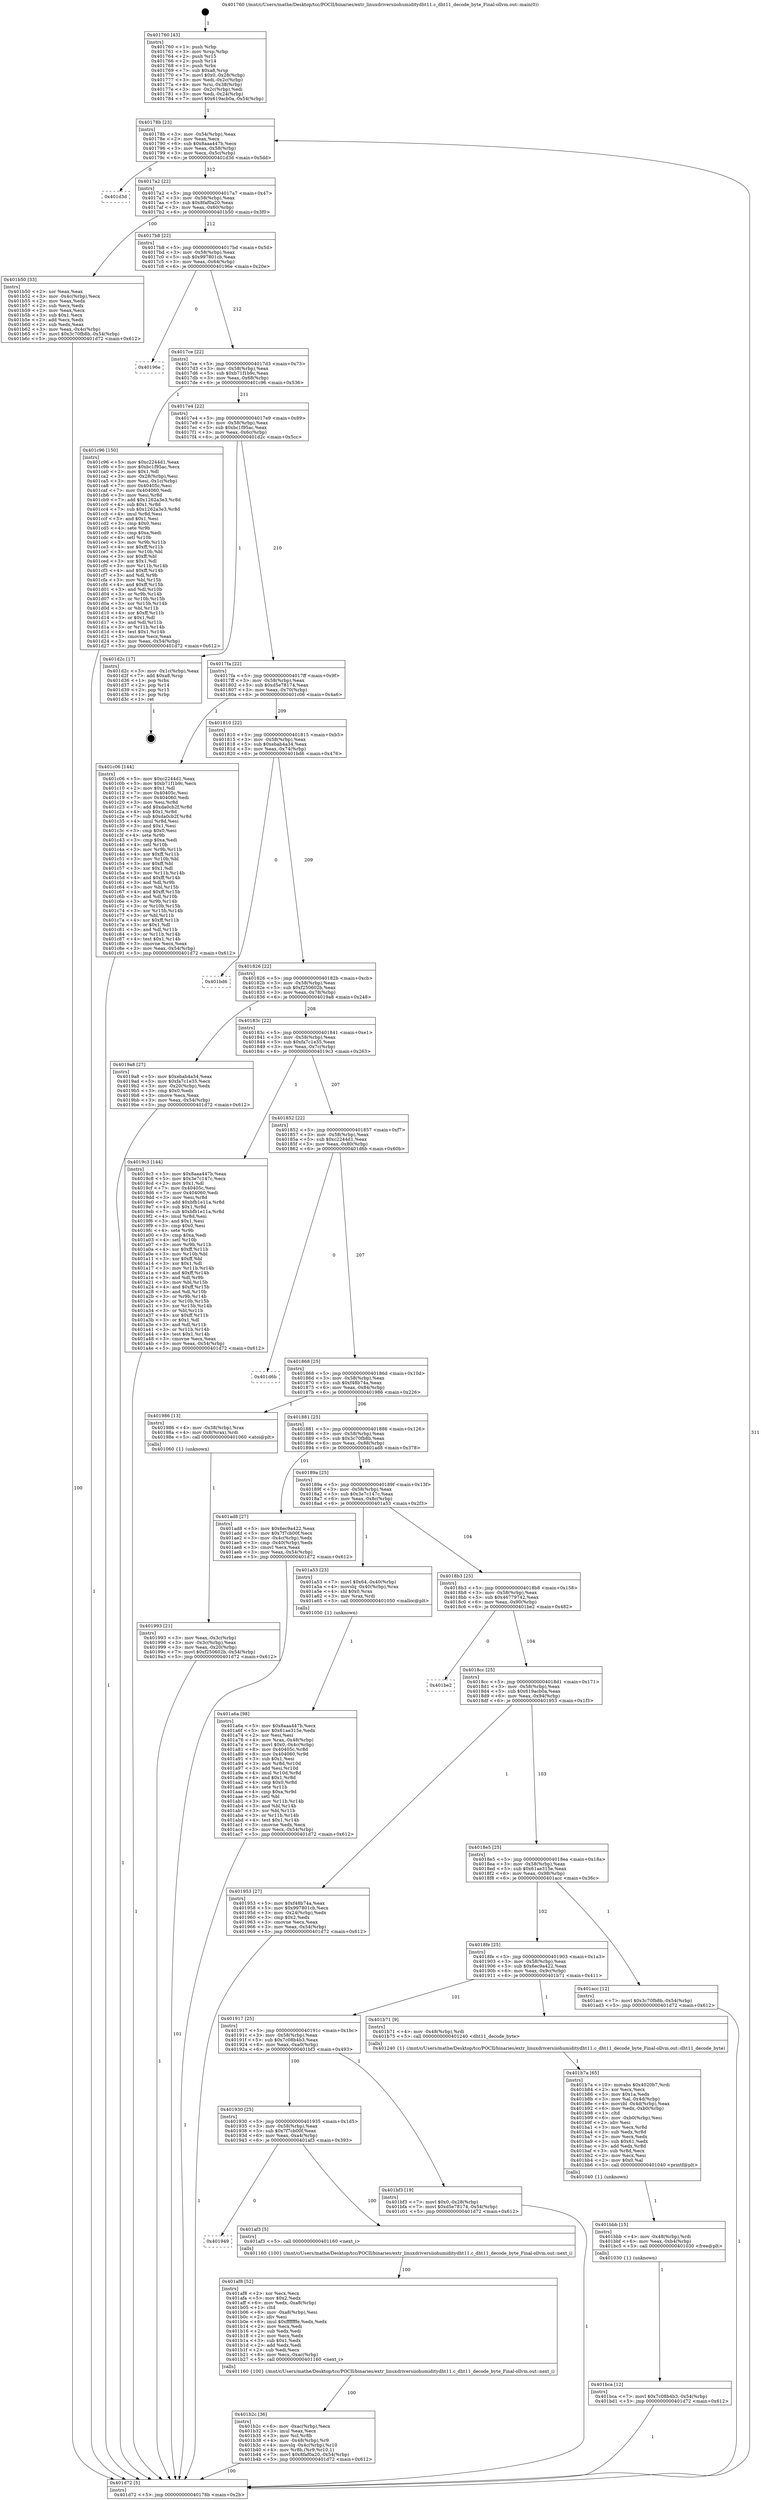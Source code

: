 digraph "0x401760" {
  label = "0x401760 (/mnt/c/Users/mathe/Desktop/tcc/POCII/binaries/extr_linuxdriversiiohumiditydht11.c_dht11_decode_byte_Final-ollvm.out::main(0))"
  labelloc = "t"
  node[shape=record]

  Entry [label="",width=0.3,height=0.3,shape=circle,fillcolor=black,style=filled]
  "0x40178b" [label="{
     0x40178b [23]\l
     | [instrs]\l
     &nbsp;&nbsp;0x40178b \<+3\>: mov -0x54(%rbp),%eax\l
     &nbsp;&nbsp;0x40178e \<+2\>: mov %eax,%ecx\l
     &nbsp;&nbsp;0x401790 \<+6\>: sub $0x8aaa447b,%ecx\l
     &nbsp;&nbsp;0x401796 \<+3\>: mov %eax,-0x58(%rbp)\l
     &nbsp;&nbsp;0x401799 \<+3\>: mov %ecx,-0x5c(%rbp)\l
     &nbsp;&nbsp;0x40179c \<+6\>: je 0000000000401d3d \<main+0x5dd\>\l
  }"]
  "0x401d3d" [label="{
     0x401d3d\l
  }", style=dashed]
  "0x4017a2" [label="{
     0x4017a2 [22]\l
     | [instrs]\l
     &nbsp;&nbsp;0x4017a2 \<+5\>: jmp 00000000004017a7 \<main+0x47\>\l
     &nbsp;&nbsp;0x4017a7 \<+3\>: mov -0x58(%rbp),%eax\l
     &nbsp;&nbsp;0x4017aa \<+5\>: sub $0x8faf0a20,%eax\l
     &nbsp;&nbsp;0x4017af \<+3\>: mov %eax,-0x60(%rbp)\l
     &nbsp;&nbsp;0x4017b2 \<+6\>: je 0000000000401b50 \<main+0x3f0\>\l
  }"]
  Exit [label="",width=0.3,height=0.3,shape=circle,fillcolor=black,style=filled,peripheries=2]
  "0x401b50" [label="{
     0x401b50 [33]\l
     | [instrs]\l
     &nbsp;&nbsp;0x401b50 \<+2\>: xor %eax,%eax\l
     &nbsp;&nbsp;0x401b52 \<+3\>: mov -0x4c(%rbp),%ecx\l
     &nbsp;&nbsp;0x401b55 \<+2\>: mov %eax,%edx\l
     &nbsp;&nbsp;0x401b57 \<+2\>: sub %ecx,%edx\l
     &nbsp;&nbsp;0x401b59 \<+2\>: mov %eax,%ecx\l
     &nbsp;&nbsp;0x401b5b \<+3\>: sub $0x1,%ecx\l
     &nbsp;&nbsp;0x401b5e \<+2\>: add %ecx,%edx\l
     &nbsp;&nbsp;0x401b60 \<+2\>: sub %edx,%eax\l
     &nbsp;&nbsp;0x401b62 \<+3\>: mov %eax,-0x4c(%rbp)\l
     &nbsp;&nbsp;0x401b65 \<+7\>: movl $0x3c70fb8b,-0x54(%rbp)\l
     &nbsp;&nbsp;0x401b6c \<+5\>: jmp 0000000000401d72 \<main+0x612\>\l
  }"]
  "0x4017b8" [label="{
     0x4017b8 [22]\l
     | [instrs]\l
     &nbsp;&nbsp;0x4017b8 \<+5\>: jmp 00000000004017bd \<main+0x5d\>\l
     &nbsp;&nbsp;0x4017bd \<+3\>: mov -0x58(%rbp),%eax\l
     &nbsp;&nbsp;0x4017c0 \<+5\>: sub $0x997801cb,%eax\l
     &nbsp;&nbsp;0x4017c5 \<+3\>: mov %eax,-0x64(%rbp)\l
     &nbsp;&nbsp;0x4017c8 \<+6\>: je 000000000040196e \<main+0x20e\>\l
  }"]
  "0x401bca" [label="{
     0x401bca [12]\l
     | [instrs]\l
     &nbsp;&nbsp;0x401bca \<+7\>: movl $0x7c08b4b3,-0x54(%rbp)\l
     &nbsp;&nbsp;0x401bd1 \<+5\>: jmp 0000000000401d72 \<main+0x612\>\l
  }"]
  "0x40196e" [label="{
     0x40196e\l
  }", style=dashed]
  "0x4017ce" [label="{
     0x4017ce [22]\l
     | [instrs]\l
     &nbsp;&nbsp;0x4017ce \<+5\>: jmp 00000000004017d3 \<main+0x73\>\l
     &nbsp;&nbsp;0x4017d3 \<+3\>: mov -0x58(%rbp),%eax\l
     &nbsp;&nbsp;0x4017d6 \<+5\>: sub $0xb71f1b9c,%eax\l
     &nbsp;&nbsp;0x4017db \<+3\>: mov %eax,-0x68(%rbp)\l
     &nbsp;&nbsp;0x4017de \<+6\>: je 0000000000401c96 \<main+0x536\>\l
  }"]
  "0x401bbb" [label="{
     0x401bbb [15]\l
     | [instrs]\l
     &nbsp;&nbsp;0x401bbb \<+4\>: mov -0x48(%rbp),%rdi\l
     &nbsp;&nbsp;0x401bbf \<+6\>: mov %eax,-0xb4(%rbp)\l
     &nbsp;&nbsp;0x401bc5 \<+5\>: call 0000000000401030 \<free@plt\>\l
     | [calls]\l
     &nbsp;&nbsp;0x401030 \{1\} (unknown)\l
  }"]
  "0x401c96" [label="{
     0x401c96 [150]\l
     | [instrs]\l
     &nbsp;&nbsp;0x401c96 \<+5\>: mov $0xc2244d1,%eax\l
     &nbsp;&nbsp;0x401c9b \<+5\>: mov $0xbc1f95ac,%ecx\l
     &nbsp;&nbsp;0x401ca0 \<+2\>: mov $0x1,%dl\l
     &nbsp;&nbsp;0x401ca2 \<+3\>: mov -0x28(%rbp),%esi\l
     &nbsp;&nbsp;0x401ca5 \<+3\>: mov %esi,-0x1c(%rbp)\l
     &nbsp;&nbsp;0x401ca8 \<+7\>: mov 0x40405c,%esi\l
     &nbsp;&nbsp;0x401caf \<+7\>: mov 0x404060,%edi\l
     &nbsp;&nbsp;0x401cb6 \<+3\>: mov %esi,%r8d\l
     &nbsp;&nbsp;0x401cb9 \<+7\>: add $0x1262a3e3,%r8d\l
     &nbsp;&nbsp;0x401cc0 \<+4\>: sub $0x1,%r8d\l
     &nbsp;&nbsp;0x401cc4 \<+7\>: sub $0x1262a3e3,%r8d\l
     &nbsp;&nbsp;0x401ccb \<+4\>: imul %r8d,%esi\l
     &nbsp;&nbsp;0x401ccf \<+3\>: and $0x1,%esi\l
     &nbsp;&nbsp;0x401cd2 \<+3\>: cmp $0x0,%esi\l
     &nbsp;&nbsp;0x401cd5 \<+4\>: sete %r9b\l
     &nbsp;&nbsp;0x401cd9 \<+3\>: cmp $0xa,%edi\l
     &nbsp;&nbsp;0x401cdc \<+4\>: setl %r10b\l
     &nbsp;&nbsp;0x401ce0 \<+3\>: mov %r9b,%r11b\l
     &nbsp;&nbsp;0x401ce3 \<+4\>: xor $0xff,%r11b\l
     &nbsp;&nbsp;0x401ce7 \<+3\>: mov %r10b,%bl\l
     &nbsp;&nbsp;0x401cea \<+3\>: xor $0xff,%bl\l
     &nbsp;&nbsp;0x401ced \<+3\>: xor $0x1,%dl\l
     &nbsp;&nbsp;0x401cf0 \<+3\>: mov %r11b,%r14b\l
     &nbsp;&nbsp;0x401cf3 \<+4\>: and $0xff,%r14b\l
     &nbsp;&nbsp;0x401cf7 \<+3\>: and %dl,%r9b\l
     &nbsp;&nbsp;0x401cfa \<+3\>: mov %bl,%r15b\l
     &nbsp;&nbsp;0x401cfd \<+4\>: and $0xff,%r15b\l
     &nbsp;&nbsp;0x401d01 \<+3\>: and %dl,%r10b\l
     &nbsp;&nbsp;0x401d04 \<+3\>: or %r9b,%r14b\l
     &nbsp;&nbsp;0x401d07 \<+3\>: or %r10b,%r15b\l
     &nbsp;&nbsp;0x401d0a \<+3\>: xor %r15b,%r14b\l
     &nbsp;&nbsp;0x401d0d \<+3\>: or %bl,%r11b\l
     &nbsp;&nbsp;0x401d10 \<+4\>: xor $0xff,%r11b\l
     &nbsp;&nbsp;0x401d14 \<+3\>: or $0x1,%dl\l
     &nbsp;&nbsp;0x401d17 \<+3\>: and %dl,%r11b\l
     &nbsp;&nbsp;0x401d1a \<+3\>: or %r11b,%r14b\l
     &nbsp;&nbsp;0x401d1d \<+4\>: test $0x1,%r14b\l
     &nbsp;&nbsp;0x401d21 \<+3\>: cmovne %ecx,%eax\l
     &nbsp;&nbsp;0x401d24 \<+3\>: mov %eax,-0x54(%rbp)\l
     &nbsp;&nbsp;0x401d27 \<+5\>: jmp 0000000000401d72 \<main+0x612\>\l
  }"]
  "0x4017e4" [label="{
     0x4017e4 [22]\l
     | [instrs]\l
     &nbsp;&nbsp;0x4017e4 \<+5\>: jmp 00000000004017e9 \<main+0x89\>\l
     &nbsp;&nbsp;0x4017e9 \<+3\>: mov -0x58(%rbp),%eax\l
     &nbsp;&nbsp;0x4017ec \<+5\>: sub $0xbc1f95ac,%eax\l
     &nbsp;&nbsp;0x4017f1 \<+3\>: mov %eax,-0x6c(%rbp)\l
     &nbsp;&nbsp;0x4017f4 \<+6\>: je 0000000000401d2c \<main+0x5cc\>\l
  }"]
  "0x401b7a" [label="{
     0x401b7a [65]\l
     | [instrs]\l
     &nbsp;&nbsp;0x401b7a \<+10\>: movabs $0x4020b7,%rdi\l
     &nbsp;&nbsp;0x401b84 \<+2\>: xor %ecx,%ecx\l
     &nbsp;&nbsp;0x401b86 \<+5\>: mov $0x1a,%edx\l
     &nbsp;&nbsp;0x401b8b \<+3\>: mov %al,-0x4d(%rbp)\l
     &nbsp;&nbsp;0x401b8e \<+4\>: movzbl -0x4d(%rbp),%eax\l
     &nbsp;&nbsp;0x401b92 \<+6\>: mov %edx,-0xb0(%rbp)\l
     &nbsp;&nbsp;0x401b98 \<+1\>: cltd\l
     &nbsp;&nbsp;0x401b99 \<+6\>: mov -0xb0(%rbp),%esi\l
     &nbsp;&nbsp;0x401b9f \<+2\>: idiv %esi\l
     &nbsp;&nbsp;0x401ba1 \<+3\>: mov %ecx,%r8d\l
     &nbsp;&nbsp;0x401ba4 \<+3\>: sub %edx,%r8d\l
     &nbsp;&nbsp;0x401ba7 \<+2\>: mov %ecx,%edx\l
     &nbsp;&nbsp;0x401ba9 \<+3\>: sub $0x61,%edx\l
     &nbsp;&nbsp;0x401bac \<+3\>: add %edx,%r8d\l
     &nbsp;&nbsp;0x401baf \<+3\>: sub %r8d,%ecx\l
     &nbsp;&nbsp;0x401bb2 \<+2\>: mov %ecx,%esi\l
     &nbsp;&nbsp;0x401bb4 \<+2\>: mov $0x0,%al\l
     &nbsp;&nbsp;0x401bb6 \<+5\>: call 0000000000401040 \<printf@plt\>\l
     | [calls]\l
     &nbsp;&nbsp;0x401040 \{1\} (unknown)\l
  }"]
  "0x401d2c" [label="{
     0x401d2c [17]\l
     | [instrs]\l
     &nbsp;&nbsp;0x401d2c \<+3\>: mov -0x1c(%rbp),%eax\l
     &nbsp;&nbsp;0x401d2f \<+7\>: add $0xa8,%rsp\l
     &nbsp;&nbsp;0x401d36 \<+1\>: pop %rbx\l
     &nbsp;&nbsp;0x401d37 \<+2\>: pop %r14\l
     &nbsp;&nbsp;0x401d39 \<+2\>: pop %r15\l
     &nbsp;&nbsp;0x401d3b \<+1\>: pop %rbp\l
     &nbsp;&nbsp;0x401d3c \<+1\>: ret\l
  }"]
  "0x4017fa" [label="{
     0x4017fa [22]\l
     | [instrs]\l
     &nbsp;&nbsp;0x4017fa \<+5\>: jmp 00000000004017ff \<main+0x9f\>\l
     &nbsp;&nbsp;0x4017ff \<+3\>: mov -0x58(%rbp),%eax\l
     &nbsp;&nbsp;0x401802 \<+5\>: sub $0xd5e78174,%eax\l
     &nbsp;&nbsp;0x401807 \<+3\>: mov %eax,-0x70(%rbp)\l
     &nbsp;&nbsp;0x40180a \<+6\>: je 0000000000401c06 \<main+0x4a6\>\l
  }"]
  "0x401b2c" [label="{
     0x401b2c [36]\l
     | [instrs]\l
     &nbsp;&nbsp;0x401b2c \<+6\>: mov -0xac(%rbp),%ecx\l
     &nbsp;&nbsp;0x401b32 \<+3\>: imul %eax,%ecx\l
     &nbsp;&nbsp;0x401b35 \<+3\>: mov %cl,%r8b\l
     &nbsp;&nbsp;0x401b38 \<+4\>: mov -0x48(%rbp),%r9\l
     &nbsp;&nbsp;0x401b3c \<+4\>: movslq -0x4c(%rbp),%r10\l
     &nbsp;&nbsp;0x401b40 \<+4\>: mov %r8b,(%r9,%r10,1)\l
     &nbsp;&nbsp;0x401b44 \<+7\>: movl $0x8faf0a20,-0x54(%rbp)\l
     &nbsp;&nbsp;0x401b4b \<+5\>: jmp 0000000000401d72 \<main+0x612\>\l
  }"]
  "0x401c06" [label="{
     0x401c06 [144]\l
     | [instrs]\l
     &nbsp;&nbsp;0x401c06 \<+5\>: mov $0xc2244d1,%eax\l
     &nbsp;&nbsp;0x401c0b \<+5\>: mov $0xb71f1b9c,%ecx\l
     &nbsp;&nbsp;0x401c10 \<+2\>: mov $0x1,%dl\l
     &nbsp;&nbsp;0x401c12 \<+7\>: mov 0x40405c,%esi\l
     &nbsp;&nbsp;0x401c19 \<+7\>: mov 0x404060,%edi\l
     &nbsp;&nbsp;0x401c20 \<+3\>: mov %esi,%r8d\l
     &nbsp;&nbsp;0x401c23 \<+7\>: add $0xda0cb2f,%r8d\l
     &nbsp;&nbsp;0x401c2a \<+4\>: sub $0x1,%r8d\l
     &nbsp;&nbsp;0x401c2e \<+7\>: sub $0xda0cb2f,%r8d\l
     &nbsp;&nbsp;0x401c35 \<+4\>: imul %r8d,%esi\l
     &nbsp;&nbsp;0x401c39 \<+3\>: and $0x1,%esi\l
     &nbsp;&nbsp;0x401c3c \<+3\>: cmp $0x0,%esi\l
     &nbsp;&nbsp;0x401c3f \<+4\>: sete %r9b\l
     &nbsp;&nbsp;0x401c43 \<+3\>: cmp $0xa,%edi\l
     &nbsp;&nbsp;0x401c46 \<+4\>: setl %r10b\l
     &nbsp;&nbsp;0x401c4a \<+3\>: mov %r9b,%r11b\l
     &nbsp;&nbsp;0x401c4d \<+4\>: xor $0xff,%r11b\l
     &nbsp;&nbsp;0x401c51 \<+3\>: mov %r10b,%bl\l
     &nbsp;&nbsp;0x401c54 \<+3\>: xor $0xff,%bl\l
     &nbsp;&nbsp;0x401c57 \<+3\>: xor $0x1,%dl\l
     &nbsp;&nbsp;0x401c5a \<+3\>: mov %r11b,%r14b\l
     &nbsp;&nbsp;0x401c5d \<+4\>: and $0xff,%r14b\l
     &nbsp;&nbsp;0x401c61 \<+3\>: and %dl,%r9b\l
     &nbsp;&nbsp;0x401c64 \<+3\>: mov %bl,%r15b\l
     &nbsp;&nbsp;0x401c67 \<+4\>: and $0xff,%r15b\l
     &nbsp;&nbsp;0x401c6b \<+3\>: and %dl,%r10b\l
     &nbsp;&nbsp;0x401c6e \<+3\>: or %r9b,%r14b\l
     &nbsp;&nbsp;0x401c71 \<+3\>: or %r10b,%r15b\l
     &nbsp;&nbsp;0x401c74 \<+3\>: xor %r15b,%r14b\l
     &nbsp;&nbsp;0x401c77 \<+3\>: or %bl,%r11b\l
     &nbsp;&nbsp;0x401c7a \<+4\>: xor $0xff,%r11b\l
     &nbsp;&nbsp;0x401c7e \<+3\>: or $0x1,%dl\l
     &nbsp;&nbsp;0x401c81 \<+3\>: and %dl,%r11b\l
     &nbsp;&nbsp;0x401c84 \<+3\>: or %r11b,%r14b\l
     &nbsp;&nbsp;0x401c87 \<+4\>: test $0x1,%r14b\l
     &nbsp;&nbsp;0x401c8b \<+3\>: cmovne %ecx,%eax\l
     &nbsp;&nbsp;0x401c8e \<+3\>: mov %eax,-0x54(%rbp)\l
     &nbsp;&nbsp;0x401c91 \<+5\>: jmp 0000000000401d72 \<main+0x612\>\l
  }"]
  "0x401810" [label="{
     0x401810 [22]\l
     | [instrs]\l
     &nbsp;&nbsp;0x401810 \<+5\>: jmp 0000000000401815 \<main+0xb5\>\l
     &nbsp;&nbsp;0x401815 \<+3\>: mov -0x58(%rbp),%eax\l
     &nbsp;&nbsp;0x401818 \<+5\>: sub $0xebab4a34,%eax\l
     &nbsp;&nbsp;0x40181d \<+3\>: mov %eax,-0x74(%rbp)\l
     &nbsp;&nbsp;0x401820 \<+6\>: je 0000000000401bd6 \<main+0x476\>\l
  }"]
  "0x401af8" [label="{
     0x401af8 [52]\l
     | [instrs]\l
     &nbsp;&nbsp;0x401af8 \<+2\>: xor %ecx,%ecx\l
     &nbsp;&nbsp;0x401afa \<+5\>: mov $0x2,%edx\l
     &nbsp;&nbsp;0x401aff \<+6\>: mov %edx,-0xa8(%rbp)\l
     &nbsp;&nbsp;0x401b05 \<+1\>: cltd\l
     &nbsp;&nbsp;0x401b06 \<+6\>: mov -0xa8(%rbp),%esi\l
     &nbsp;&nbsp;0x401b0c \<+2\>: idiv %esi\l
     &nbsp;&nbsp;0x401b0e \<+6\>: imul $0xfffffffe,%edx,%edx\l
     &nbsp;&nbsp;0x401b14 \<+2\>: mov %ecx,%edi\l
     &nbsp;&nbsp;0x401b16 \<+2\>: sub %edx,%edi\l
     &nbsp;&nbsp;0x401b18 \<+2\>: mov %ecx,%edx\l
     &nbsp;&nbsp;0x401b1a \<+3\>: sub $0x1,%edx\l
     &nbsp;&nbsp;0x401b1d \<+2\>: add %edx,%edi\l
     &nbsp;&nbsp;0x401b1f \<+2\>: sub %edi,%ecx\l
     &nbsp;&nbsp;0x401b21 \<+6\>: mov %ecx,-0xac(%rbp)\l
     &nbsp;&nbsp;0x401b27 \<+5\>: call 0000000000401160 \<next_i\>\l
     | [calls]\l
     &nbsp;&nbsp;0x401160 \{100\} (/mnt/c/Users/mathe/Desktop/tcc/POCII/binaries/extr_linuxdriversiiohumiditydht11.c_dht11_decode_byte_Final-ollvm.out::next_i)\l
  }"]
  "0x401bd6" [label="{
     0x401bd6\l
  }", style=dashed]
  "0x401826" [label="{
     0x401826 [22]\l
     | [instrs]\l
     &nbsp;&nbsp;0x401826 \<+5\>: jmp 000000000040182b \<main+0xcb\>\l
     &nbsp;&nbsp;0x40182b \<+3\>: mov -0x58(%rbp),%eax\l
     &nbsp;&nbsp;0x40182e \<+5\>: sub $0xf250602b,%eax\l
     &nbsp;&nbsp;0x401833 \<+3\>: mov %eax,-0x78(%rbp)\l
     &nbsp;&nbsp;0x401836 \<+6\>: je 00000000004019a8 \<main+0x248\>\l
  }"]
  "0x401949" [label="{
     0x401949\l
  }", style=dashed]
  "0x4019a8" [label="{
     0x4019a8 [27]\l
     | [instrs]\l
     &nbsp;&nbsp;0x4019a8 \<+5\>: mov $0xebab4a34,%eax\l
     &nbsp;&nbsp;0x4019ad \<+5\>: mov $0xfa7c1e35,%ecx\l
     &nbsp;&nbsp;0x4019b2 \<+3\>: mov -0x20(%rbp),%edx\l
     &nbsp;&nbsp;0x4019b5 \<+3\>: cmp $0x0,%edx\l
     &nbsp;&nbsp;0x4019b8 \<+3\>: cmove %ecx,%eax\l
     &nbsp;&nbsp;0x4019bb \<+3\>: mov %eax,-0x54(%rbp)\l
     &nbsp;&nbsp;0x4019be \<+5\>: jmp 0000000000401d72 \<main+0x612\>\l
  }"]
  "0x40183c" [label="{
     0x40183c [22]\l
     | [instrs]\l
     &nbsp;&nbsp;0x40183c \<+5\>: jmp 0000000000401841 \<main+0xe1\>\l
     &nbsp;&nbsp;0x401841 \<+3\>: mov -0x58(%rbp),%eax\l
     &nbsp;&nbsp;0x401844 \<+5\>: sub $0xfa7c1e35,%eax\l
     &nbsp;&nbsp;0x401849 \<+3\>: mov %eax,-0x7c(%rbp)\l
     &nbsp;&nbsp;0x40184c \<+6\>: je 00000000004019c3 \<main+0x263\>\l
  }"]
  "0x401af3" [label="{
     0x401af3 [5]\l
     | [instrs]\l
     &nbsp;&nbsp;0x401af3 \<+5\>: call 0000000000401160 \<next_i\>\l
     | [calls]\l
     &nbsp;&nbsp;0x401160 \{100\} (/mnt/c/Users/mathe/Desktop/tcc/POCII/binaries/extr_linuxdriversiiohumiditydht11.c_dht11_decode_byte_Final-ollvm.out::next_i)\l
  }"]
  "0x4019c3" [label="{
     0x4019c3 [144]\l
     | [instrs]\l
     &nbsp;&nbsp;0x4019c3 \<+5\>: mov $0x8aaa447b,%eax\l
     &nbsp;&nbsp;0x4019c8 \<+5\>: mov $0x3e7c147c,%ecx\l
     &nbsp;&nbsp;0x4019cd \<+2\>: mov $0x1,%dl\l
     &nbsp;&nbsp;0x4019cf \<+7\>: mov 0x40405c,%esi\l
     &nbsp;&nbsp;0x4019d6 \<+7\>: mov 0x404060,%edi\l
     &nbsp;&nbsp;0x4019dd \<+3\>: mov %esi,%r8d\l
     &nbsp;&nbsp;0x4019e0 \<+7\>: add $0xbfb1e11a,%r8d\l
     &nbsp;&nbsp;0x4019e7 \<+4\>: sub $0x1,%r8d\l
     &nbsp;&nbsp;0x4019eb \<+7\>: sub $0xbfb1e11a,%r8d\l
     &nbsp;&nbsp;0x4019f2 \<+4\>: imul %r8d,%esi\l
     &nbsp;&nbsp;0x4019f6 \<+3\>: and $0x1,%esi\l
     &nbsp;&nbsp;0x4019f9 \<+3\>: cmp $0x0,%esi\l
     &nbsp;&nbsp;0x4019fc \<+4\>: sete %r9b\l
     &nbsp;&nbsp;0x401a00 \<+3\>: cmp $0xa,%edi\l
     &nbsp;&nbsp;0x401a03 \<+4\>: setl %r10b\l
     &nbsp;&nbsp;0x401a07 \<+3\>: mov %r9b,%r11b\l
     &nbsp;&nbsp;0x401a0a \<+4\>: xor $0xff,%r11b\l
     &nbsp;&nbsp;0x401a0e \<+3\>: mov %r10b,%bl\l
     &nbsp;&nbsp;0x401a11 \<+3\>: xor $0xff,%bl\l
     &nbsp;&nbsp;0x401a14 \<+3\>: xor $0x1,%dl\l
     &nbsp;&nbsp;0x401a17 \<+3\>: mov %r11b,%r14b\l
     &nbsp;&nbsp;0x401a1a \<+4\>: and $0xff,%r14b\l
     &nbsp;&nbsp;0x401a1e \<+3\>: and %dl,%r9b\l
     &nbsp;&nbsp;0x401a21 \<+3\>: mov %bl,%r15b\l
     &nbsp;&nbsp;0x401a24 \<+4\>: and $0xff,%r15b\l
     &nbsp;&nbsp;0x401a28 \<+3\>: and %dl,%r10b\l
     &nbsp;&nbsp;0x401a2b \<+3\>: or %r9b,%r14b\l
     &nbsp;&nbsp;0x401a2e \<+3\>: or %r10b,%r15b\l
     &nbsp;&nbsp;0x401a31 \<+3\>: xor %r15b,%r14b\l
     &nbsp;&nbsp;0x401a34 \<+3\>: or %bl,%r11b\l
     &nbsp;&nbsp;0x401a37 \<+4\>: xor $0xff,%r11b\l
     &nbsp;&nbsp;0x401a3b \<+3\>: or $0x1,%dl\l
     &nbsp;&nbsp;0x401a3e \<+3\>: and %dl,%r11b\l
     &nbsp;&nbsp;0x401a41 \<+3\>: or %r11b,%r14b\l
     &nbsp;&nbsp;0x401a44 \<+4\>: test $0x1,%r14b\l
     &nbsp;&nbsp;0x401a48 \<+3\>: cmovne %ecx,%eax\l
     &nbsp;&nbsp;0x401a4b \<+3\>: mov %eax,-0x54(%rbp)\l
     &nbsp;&nbsp;0x401a4e \<+5\>: jmp 0000000000401d72 \<main+0x612\>\l
  }"]
  "0x401852" [label="{
     0x401852 [22]\l
     | [instrs]\l
     &nbsp;&nbsp;0x401852 \<+5\>: jmp 0000000000401857 \<main+0xf7\>\l
     &nbsp;&nbsp;0x401857 \<+3\>: mov -0x58(%rbp),%eax\l
     &nbsp;&nbsp;0x40185a \<+5\>: sub $0xc2244d1,%eax\l
     &nbsp;&nbsp;0x40185f \<+3\>: mov %eax,-0x80(%rbp)\l
     &nbsp;&nbsp;0x401862 \<+6\>: je 0000000000401d6b \<main+0x60b\>\l
  }"]
  "0x401930" [label="{
     0x401930 [25]\l
     | [instrs]\l
     &nbsp;&nbsp;0x401930 \<+5\>: jmp 0000000000401935 \<main+0x1d5\>\l
     &nbsp;&nbsp;0x401935 \<+3\>: mov -0x58(%rbp),%eax\l
     &nbsp;&nbsp;0x401938 \<+5\>: sub $0x7f7cb00f,%eax\l
     &nbsp;&nbsp;0x40193d \<+6\>: mov %eax,-0xa4(%rbp)\l
     &nbsp;&nbsp;0x401943 \<+6\>: je 0000000000401af3 \<main+0x393\>\l
  }"]
  "0x401d6b" [label="{
     0x401d6b\l
  }", style=dashed]
  "0x401868" [label="{
     0x401868 [25]\l
     | [instrs]\l
     &nbsp;&nbsp;0x401868 \<+5\>: jmp 000000000040186d \<main+0x10d\>\l
     &nbsp;&nbsp;0x40186d \<+3\>: mov -0x58(%rbp),%eax\l
     &nbsp;&nbsp;0x401870 \<+5\>: sub $0xf48b74a,%eax\l
     &nbsp;&nbsp;0x401875 \<+6\>: mov %eax,-0x84(%rbp)\l
     &nbsp;&nbsp;0x40187b \<+6\>: je 0000000000401986 \<main+0x226\>\l
  }"]
  "0x401bf3" [label="{
     0x401bf3 [19]\l
     | [instrs]\l
     &nbsp;&nbsp;0x401bf3 \<+7\>: movl $0x0,-0x28(%rbp)\l
     &nbsp;&nbsp;0x401bfa \<+7\>: movl $0xd5e78174,-0x54(%rbp)\l
     &nbsp;&nbsp;0x401c01 \<+5\>: jmp 0000000000401d72 \<main+0x612\>\l
  }"]
  "0x401986" [label="{
     0x401986 [13]\l
     | [instrs]\l
     &nbsp;&nbsp;0x401986 \<+4\>: mov -0x38(%rbp),%rax\l
     &nbsp;&nbsp;0x40198a \<+4\>: mov 0x8(%rax),%rdi\l
     &nbsp;&nbsp;0x40198e \<+5\>: call 0000000000401060 \<atoi@plt\>\l
     | [calls]\l
     &nbsp;&nbsp;0x401060 \{1\} (unknown)\l
  }"]
  "0x401881" [label="{
     0x401881 [25]\l
     | [instrs]\l
     &nbsp;&nbsp;0x401881 \<+5\>: jmp 0000000000401886 \<main+0x126\>\l
     &nbsp;&nbsp;0x401886 \<+3\>: mov -0x58(%rbp),%eax\l
     &nbsp;&nbsp;0x401889 \<+5\>: sub $0x3c70fb8b,%eax\l
     &nbsp;&nbsp;0x40188e \<+6\>: mov %eax,-0x88(%rbp)\l
     &nbsp;&nbsp;0x401894 \<+6\>: je 0000000000401ad8 \<main+0x378\>\l
  }"]
  "0x401917" [label="{
     0x401917 [25]\l
     | [instrs]\l
     &nbsp;&nbsp;0x401917 \<+5\>: jmp 000000000040191c \<main+0x1bc\>\l
     &nbsp;&nbsp;0x40191c \<+3\>: mov -0x58(%rbp),%eax\l
     &nbsp;&nbsp;0x40191f \<+5\>: sub $0x7c08b4b3,%eax\l
     &nbsp;&nbsp;0x401924 \<+6\>: mov %eax,-0xa0(%rbp)\l
     &nbsp;&nbsp;0x40192a \<+6\>: je 0000000000401bf3 \<main+0x493\>\l
  }"]
  "0x401ad8" [label="{
     0x401ad8 [27]\l
     | [instrs]\l
     &nbsp;&nbsp;0x401ad8 \<+5\>: mov $0x6ec9a422,%eax\l
     &nbsp;&nbsp;0x401add \<+5\>: mov $0x7f7cb00f,%ecx\l
     &nbsp;&nbsp;0x401ae2 \<+3\>: mov -0x4c(%rbp),%edx\l
     &nbsp;&nbsp;0x401ae5 \<+3\>: cmp -0x40(%rbp),%edx\l
     &nbsp;&nbsp;0x401ae8 \<+3\>: cmovl %ecx,%eax\l
     &nbsp;&nbsp;0x401aeb \<+3\>: mov %eax,-0x54(%rbp)\l
     &nbsp;&nbsp;0x401aee \<+5\>: jmp 0000000000401d72 \<main+0x612\>\l
  }"]
  "0x40189a" [label="{
     0x40189a [25]\l
     | [instrs]\l
     &nbsp;&nbsp;0x40189a \<+5\>: jmp 000000000040189f \<main+0x13f\>\l
     &nbsp;&nbsp;0x40189f \<+3\>: mov -0x58(%rbp),%eax\l
     &nbsp;&nbsp;0x4018a2 \<+5\>: sub $0x3e7c147c,%eax\l
     &nbsp;&nbsp;0x4018a7 \<+6\>: mov %eax,-0x8c(%rbp)\l
     &nbsp;&nbsp;0x4018ad \<+6\>: je 0000000000401a53 \<main+0x2f3\>\l
  }"]
  "0x401b71" [label="{
     0x401b71 [9]\l
     | [instrs]\l
     &nbsp;&nbsp;0x401b71 \<+4\>: mov -0x48(%rbp),%rdi\l
     &nbsp;&nbsp;0x401b75 \<+5\>: call 0000000000401240 \<dht11_decode_byte\>\l
     | [calls]\l
     &nbsp;&nbsp;0x401240 \{1\} (/mnt/c/Users/mathe/Desktop/tcc/POCII/binaries/extr_linuxdriversiiohumiditydht11.c_dht11_decode_byte_Final-ollvm.out::dht11_decode_byte)\l
  }"]
  "0x401a53" [label="{
     0x401a53 [23]\l
     | [instrs]\l
     &nbsp;&nbsp;0x401a53 \<+7\>: movl $0x64,-0x40(%rbp)\l
     &nbsp;&nbsp;0x401a5a \<+4\>: movslq -0x40(%rbp),%rax\l
     &nbsp;&nbsp;0x401a5e \<+4\>: shl $0x0,%rax\l
     &nbsp;&nbsp;0x401a62 \<+3\>: mov %rax,%rdi\l
     &nbsp;&nbsp;0x401a65 \<+5\>: call 0000000000401050 \<malloc@plt\>\l
     | [calls]\l
     &nbsp;&nbsp;0x401050 \{1\} (unknown)\l
  }"]
  "0x4018b3" [label="{
     0x4018b3 [25]\l
     | [instrs]\l
     &nbsp;&nbsp;0x4018b3 \<+5\>: jmp 00000000004018b8 \<main+0x158\>\l
     &nbsp;&nbsp;0x4018b8 \<+3\>: mov -0x58(%rbp),%eax\l
     &nbsp;&nbsp;0x4018bb \<+5\>: sub $0x46779742,%eax\l
     &nbsp;&nbsp;0x4018c0 \<+6\>: mov %eax,-0x90(%rbp)\l
     &nbsp;&nbsp;0x4018c6 \<+6\>: je 0000000000401be2 \<main+0x482\>\l
  }"]
  "0x4018fe" [label="{
     0x4018fe [25]\l
     | [instrs]\l
     &nbsp;&nbsp;0x4018fe \<+5\>: jmp 0000000000401903 \<main+0x1a3\>\l
     &nbsp;&nbsp;0x401903 \<+3\>: mov -0x58(%rbp),%eax\l
     &nbsp;&nbsp;0x401906 \<+5\>: sub $0x6ec9a422,%eax\l
     &nbsp;&nbsp;0x40190b \<+6\>: mov %eax,-0x9c(%rbp)\l
     &nbsp;&nbsp;0x401911 \<+6\>: je 0000000000401b71 \<main+0x411\>\l
  }"]
  "0x401be2" [label="{
     0x401be2\l
  }", style=dashed]
  "0x4018cc" [label="{
     0x4018cc [25]\l
     | [instrs]\l
     &nbsp;&nbsp;0x4018cc \<+5\>: jmp 00000000004018d1 \<main+0x171\>\l
     &nbsp;&nbsp;0x4018d1 \<+3\>: mov -0x58(%rbp),%eax\l
     &nbsp;&nbsp;0x4018d4 \<+5\>: sub $0x619acb0a,%eax\l
     &nbsp;&nbsp;0x4018d9 \<+6\>: mov %eax,-0x94(%rbp)\l
     &nbsp;&nbsp;0x4018df \<+6\>: je 0000000000401953 \<main+0x1f3\>\l
  }"]
  "0x401acc" [label="{
     0x401acc [12]\l
     | [instrs]\l
     &nbsp;&nbsp;0x401acc \<+7\>: movl $0x3c70fb8b,-0x54(%rbp)\l
     &nbsp;&nbsp;0x401ad3 \<+5\>: jmp 0000000000401d72 \<main+0x612\>\l
  }"]
  "0x401953" [label="{
     0x401953 [27]\l
     | [instrs]\l
     &nbsp;&nbsp;0x401953 \<+5\>: mov $0xf48b74a,%eax\l
     &nbsp;&nbsp;0x401958 \<+5\>: mov $0x997801cb,%ecx\l
     &nbsp;&nbsp;0x40195d \<+3\>: mov -0x24(%rbp),%edx\l
     &nbsp;&nbsp;0x401960 \<+3\>: cmp $0x2,%edx\l
     &nbsp;&nbsp;0x401963 \<+3\>: cmovne %ecx,%eax\l
     &nbsp;&nbsp;0x401966 \<+3\>: mov %eax,-0x54(%rbp)\l
     &nbsp;&nbsp;0x401969 \<+5\>: jmp 0000000000401d72 \<main+0x612\>\l
  }"]
  "0x4018e5" [label="{
     0x4018e5 [25]\l
     | [instrs]\l
     &nbsp;&nbsp;0x4018e5 \<+5\>: jmp 00000000004018ea \<main+0x18a\>\l
     &nbsp;&nbsp;0x4018ea \<+3\>: mov -0x58(%rbp),%eax\l
     &nbsp;&nbsp;0x4018ed \<+5\>: sub $0x61ae315e,%eax\l
     &nbsp;&nbsp;0x4018f2 \<+6\>: mov %eax,-0x98(%rbp)\l
     &nbsp;&nbsp;0x4018f8 \<+6\>: je 0000000000401acc \<main+0x36c\>\l
  }"]
  "0x401d72" [label="{
     0x401d72 [5]\l
     | [instrs]\l
     &nbsp;&nbsp;0x401d72 \<+5\>: jmp 000000000040178b \<main+0x2b\>\l
  }"]
  "0x401760" [label="{
     0x401760 [43]\l
     | [instrs]\l
     &nbsp;&nbsp;0x401760 \<+1\>: push %rbp\l
     &nbsp;&nbsp;0x401761 \<+3\>: mov %rsp,%rbp\l
     &nbsp;&nbsp;0x401764 \<+2\>: push %r15\l
     &nbsp;&nbsp;0x401766 \<+2\>: push %r14\l
     &nbsp;&nbsp;0x401768 \<+1\>: push %rbx\l
     &nbsp;&nbsp;0x401769 \<+7\>: sub $0xa8,%rsp\l
     &nbsp;&nbsp;0x401770 \<+7\>: movl $0x0,-0x28(%rbp)\l
     &nbsp;&nbsp;0x401777 \<+3\>: mov %edi,-0x2c(%rbp)\l
     &nbsp;&nbsp;0x40177a \<+4\>: mov %rsi,-0x38(%rbp)\l
     &nbsp;&nbsp;0x40177e \<+3\>: mov -0x2c(%rbp),%edi\l
     &nbsp;&nbsp;0x401781 \<+3\>: mov %edi,-0x24(%rbp)\l
     &nbsp;&nbsp;0x401784 \<+7\>: movl $0x619acb0a,-0x54(%rbp)\l
  }"]
  "0x401993" [label="{
     0x401993 [21]\l
     | [instrs]\l
     &nbsp;&nbsp;0x401993 \<+3\>: mov %eax,-0x3c(%rbp)\l
     &nbsp;&nbsp;0x401996 \<+3\>: mov -0x3c(%rbp),%eax\l
     &nbsp;&nbsp;0x401999 \<+3\>: mov %eax,-0x20(%rbp)\l
     &nbsp;&nbsp;0x40199c \<+7\>: movl $0xf250602b,-0x54(%rbp)\l
     &nbsp;&nbsp;0x4019a3 \<+5\>: jmp 0000000000401d72 \<main+0x612\>\l
  }"]
  "0x401a6a" [label="{
     0x401a6a [98]\l
     | [instrs]\l
     &nbsp;&nbsp;0x401a6a \<+5\>: mov $0x8aaa447b,%ecx\l
     &nbsp;&nbsp;0x401a6f \<+5\>: mov $0x61ae315e,%edx\l
     &nbsp;&nbsp;0x401a74 \<+2\>: xor %esi,%esi\l
     &nbsp;&nbsp;0x401a76 \<+4\>: mov %rax,-0x48(%rbp)\l
     &nbsp;&nbsp;0x401a7a \<+7\>: movl $0x0,-0x4c(%rbp)\l
     &nbsp;&nbsp;0x401a81 \<+8\>: mov 0x40405c,%r8d\l
     &nbsp;&nbsp;0x401a89 \<+8\>: mov 0x404060,%r9d\l
     &nbsp;&nbsp;0x401a91 \<+3\>: sub $0x1,%esi\l
     &nbsp;&nbsp;0x401a94 \<+3\>: mov %r8d,%r10d\l
     &nbsp;&nbsp;0x401a97 \<+3\>: add %esi,%r10d\l
     &nbsp;&nbsp;0x401a9a \<+4\>: imul %r10d,%r8d\l
     &nbsp;&nbsp;0x401a9e \<+4\>: and $0x1,%r8d\l
     &nbsp;&nbsp;0x401aa2 \<+4\>: cmp $0x0,%r8d\l
     &nbsp;&nbsp;0x401aa6 \<+4\>: sete %r11b\l
     &nbsp;&nbsp;0x401aaa \<+4\>: cmp $0xa,%r9d\l
     &nbsp;&nbsp;0x401aae \<+3\>: setl %bl\l
     &nbsp;&nbsp;0x401ab1 \<+3\>: mov %r11b,%r14b\l
     &nbsp;&nbsp;0x401ab4 \<+3\>: and %bl,%r14b\l
     &nbsp;&nbsp;0x401ab7 \<+3\>: xor %bl,%r11b\l
     &nbsp;&nbsp;0x401aba \<+3\>: or %r11b,%r14b\l
     &nbsp;&nbsp;0x401abd \<+4\>: test $0x1,%r14b\l
     &nbsp;&nbsp;0x401ac1 \<+3\>: cmovne %edx,%ecx\l
     &nbsp;&nbsp;0x401ac4 \<+3\>: mov %ecx,-0x54(%rbp)\l
     &nbsp;&nbsp;0x401ac7 \<+5\>: jmp 0000000000401d72 \<main+0x612\>\l
  }"]
  Entry -> "0x401760" [label=" 1"]
  "0x40178b" -> "0x401d3d" [label=" 0"]
  "0x40178b" -> "0x4017a2" [label=" 312"]
  "0x401d2c" -> Exit [label=" 1"]
  "0x4017a2" -> "0x401b50" [label=" 100"]
  "0x4017a2" -> "0x4017b8" [label=" 212"]
  "0x401c96" -> "0x401d72" [label=" 1"]
  "0x4017b8" -> "0x40196e" [label=" 0"]
  "0x4017b8" -> "0x4017ce" [label=" 212"]
  "0x401c06" -> "0x401d72" [label=" 1"]
  "0x4017ce" -> "0x401c96" [label=" 1"]
  "0x4017ce" -> "0x4017e4" [label=" 211"]
  "0x401bf3" -> "0x401d72" [label=" 1"]
  "0x4017e4" -> "0x401d2c" [label=" 1"]
  "0x4017e4" -> "0x4017fa" [label=" 210"]
  "0x401bca" -> "0x401d72" [label=" 1"]
  "0x4017fa" -> "0x401c06" [label=" 1"]
  "0x4017fa" -> "0x401810" [label=" 209"]
  "0x401bbb" -> "0x401bca" [label=" 1"]
  "0x401810" -> "0x401bd6" [label=" 0"]
  "0x401810" -> "0x401826" [label=" 209"]
  "0x401b7a" -> "0x401bbb" [label=" 1"]
  "0x401826" -> "0x4019a8" [label=" 1"]
  "0x401826" -> "0x40183c" [label=" 208"]
  "0x401b71" -> "0x401b7a" [label=" 1"]
  "0x40183c" -> "0x4019c3" [label=" 1"]
  "0x40183c" -> "0x401852" [label=" 207"]
  "0x401b50" -> "0x401d72" [label=" 100"]
  "0x401852" -> "0x401d6b" [label=" 0"]
  "0x401852" -> "0x401868" [label=" 207"]
  "0x401af8" -> "0x401b2c" [label=" 100"]
  "0x401868" -> "0x401986" [label=" 1"]
  "0x401868" -> "0x401881" [label=" 206"]
  "0x401af3" -> "0x401af8" [label=" 100"]
  "0x401881" -> "0x401ad8" [label=" 101"]
  "0x401881" -> "0x40189a" [label=" 105"]
  "0x401930" -> "0x401af3" [label=" 100"]
  "0x40189a" -> "0x401a53" [label=" 1"]
  "0x40189a" -> "0x4018b3" [label=" 104"]
  "0x401b2c" -> "0x401d72" [label=" 100"]
  "0x4018b3" -> "0x401be2" [label=" 0"]
  "0x4018b3" -> "0x4018cc" [label=" 104"]
  "0x401917" -> "0x401bf3" [label=" 1"]
  "0x4018cc" -> "0x401953" [label=" 1"]
  "0x4018cc" -> "0x4018e5" [label=" 103"]
  "0x401953" -> "0x401d72" [label=" 1"]
  "0x401760" -> "0x40178b" [label=" 1"]
  "0x401d72" -> "0x40178b" [label=" 311"]
  "0x401986" -> "0x401993" [label=" 1"]
  "0x401993" -> "0x401d72" [label=" 1"]
  "0x4019a8" -> "0x401d72" [label=" 1"]
  "0x4019c3" -> "0x401d72" [label=" 1"]
  "0x401a53" -> "0x401a6a" [label=" 1"]
  "0x401a6a" -> "0x401d72" [label=" 1"]
  "0x401930" -> "0x401949" [label=" 0"]
  "0x4018e5" -> "0x401acc" [label=" 1"]
  "0x4018e5" -> "0x4018fe" [label=" 102"]
  "0x401acc" -> "0x401d72" [label=" 1"]
  "0x401ad8" -> "0x401d72" [label=" 101"]
  "0x401917" -> "0x401930" [label=" 100"]
  "0x4018fe" -> "0x401b71" [label=" 1"]
  "0x4018fe" -> "0x401917" [label=" 101"]
}
